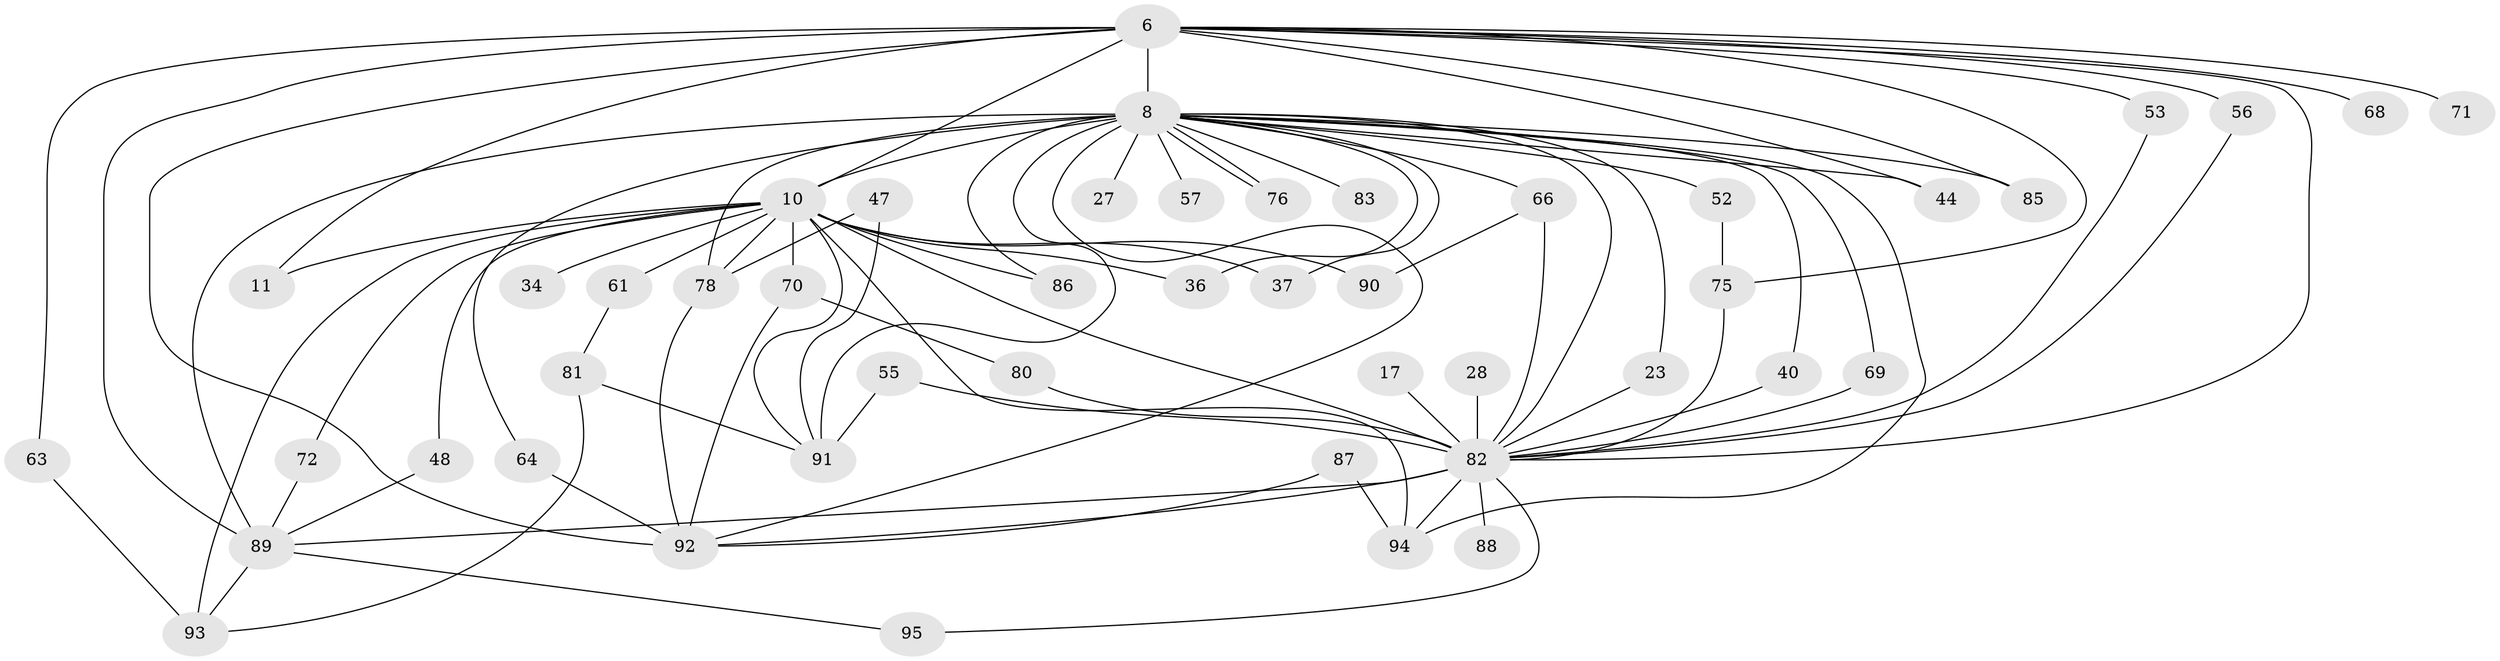 // original degree distribution, {16: 0.010526315789473684, 14: 0.010526315789473684, 21: 0.031578947368421054, 19: 0.010526315789473684, 24: 0.010526315789473684, 32: 0.010526315789473684, 20: 0.010526315789473684, 13: 0.010526315789473684, 2: 0.5894736842105263, 3: 0.1368421052631579, 7: 0.021052631578947368, 4: 0.08421052631578947, 6: 0.021052631578947368, 5: 0.042105263157894736}
// Generated by graph-tools (version 1.1) at 2025/43/03/09/25 04:43:06]
// undirected, 47 vertices, 87 edges
graph export_dot {
graph [start="1"]
  node [color=gray90,style=filled];
  6 [super="+5"];
  8 [super="+7"];
  10 [super="+2+9"];
  11;
  17;
  23;
  27;
  28;
  34;
  36;
  37;
  40;
  44;
  47;
  48;
  52 [super="+21"];
  53;
  55;
  56;
  57 [super="+24"];
  61;
  63;
  64;
  66 [super="+51"];
  68;
  69;
  70 [super="+18"];
  71;
  72;
  75 [super="+20+33"];
  76;
  78 [super="+60"];
  80;
  81 [super="+62"];
  82 [super="+12+4+65+79+77"];
  83;
  85;
  86;
  87;
  88;
  89 [super="+49"];
  90;
  91 [super="+73+43"];
  92 [super="+38+84+41+67"];
  93 [super="+42+74"];
  94 [super="+58"];
  95;
  6 -- 8 [weight=4];
  6 -- 10 [weight=8];
  6 -- 44;
  6 -- 56;
  6 -- 68 [weight=2];
  6 -- 85;
  6 -- 11;
  6 -- 71;
  6 -- 53;
  6 -- 63;
  6 -- 82 [weight=4];
  6 -- 75 [weight=5];
  6 -- 89 [weight=3];
  6 -- 92 [weight=4];
  8 -- 10 [weight=8];
  8 -- 37;
  8 -- 40;
  8 -- 64;
  8 -- 66 [weight=2];
  8 -- 76;
  8 -- 76;
  8 -- 83 [weight=2];
  8 -- 85;
  8 -- 86;
  8 -- 89 [weight=3];
  8 -- 94 [weight=2];
  8 -- 69;
  8 -- 23;
  8 -- 91 [weight=5];
  8 -- 27;
  8 -- 36;
  8 -- 44;
  8 -- 52 [weight=2];
  8 -- 57 [weight=2];
  8 -- 78 [weight=2];
  8 -- 82 [weight=5];
  8 -- 92 [weight=2];
  10 -- 36;
  10 -- 48;
  10 -- 34 [weight=2];
  10 -- 90;
  10 -- 70 [weight=3];
  10 -- 91;
  10 -- 78 [weight=3];
  10 -- 82 [weight=12];
  10 -- 72;
  10 -- 11;
  10 -- 86;
  10 -- 93 [weight=4];
  10 -- 37;
  10 -- 61 [weight=2];
  10 -- 94;
  17 -- 82 [weight=2];
  23 -- 82;
  28 -- 82 [weight=2];
  40 -- 82;
  47 -- 91;
  47 -- 78;
  48 -- 89;
  52 -- 75;
  53 -- 82;
  55 -- 91;
  55 -- 82;
  56 -- 82;
  61 -- 81;
  63 -- 93;
  64 -- 92;
  66 -- 90;
  66 -- 82;
  69 -- 82;
  70 -- 80;
  70 -- 92 [weight=2];
  72 -- 89;
  75 -- 82 [weight=2];
  78 -- 92;
  80 -- 82;
  81 -- 91;
  81 -- 93;
  82 -- 88;
  82 -- 95;
  82 -- 94;
  82 -- 89;
  82 -- 92 [weight=2];
  87 -- 94;
  87 -- 92;
  89 -- 93;
  89 -- 95;
}
